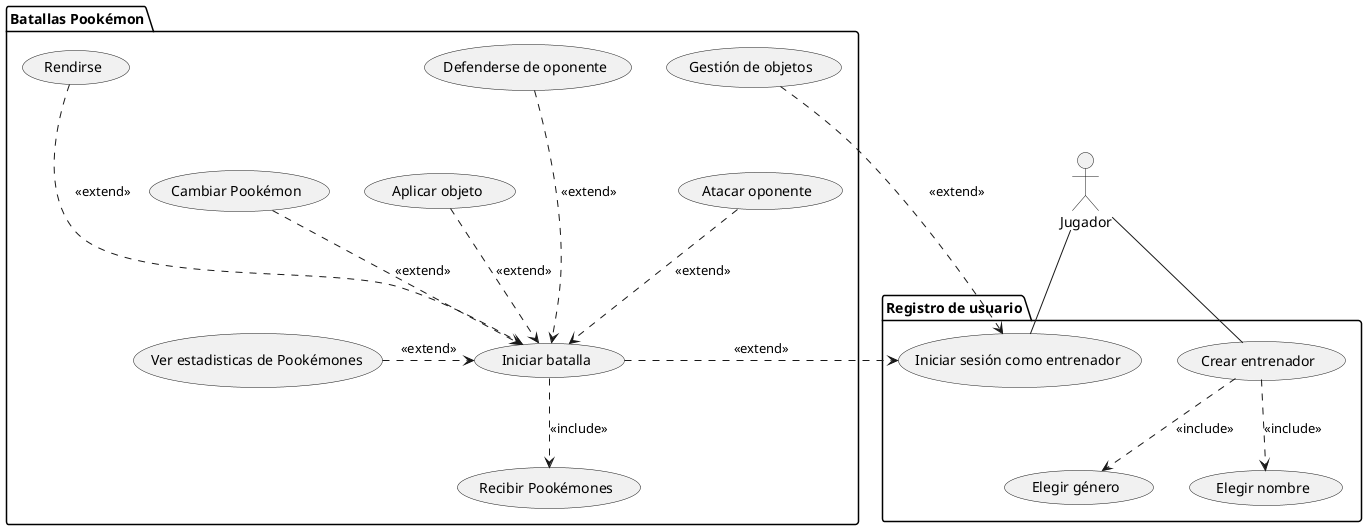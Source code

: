 @startuml caso de uso nivel 0

actor Jugador

package "Registro de usuario" {
    
    usecase "Crear entrenador" as creEnt
    usecase "Elegir género" as eleGen
    usecase "Elegir nombre" as eleNom

    usecase "Iniciar sesión como entrenador" as iniSes
    Jugador -- iniSes

    Jugador -- creEnt
    creEnt ..> eleGen: <<include>>
    creEnt ..> eleNom: <<include>>
    
}

package "Batallas Pookémon" {
    
    usecase "Iniciar batalla" as iniBat
    usecase "Recibir Pookémones" as recPoo
    
    usecase "Gestión de objetos" as gesObj

    usecase "Ver estadisticas de Pookémones" as verEst
    usecase "Atacar oponente" as ataOpo
    usecase "Defenderse de oponente" as defOpo
    usecase "Aplicar objeto" as aplObj
    usecase "Cambiar Pookémon" as camPoo
    usecase "Rendirse" as ren

    iniBat .> iniSes: <<extend>>
    gesObj ..> iniSes: <<extend>>
    
    verEst .> iniBat: <<extend>>
    ataOpo ..> iniBat: <<extend>>
    defOpo ...> iniBat: <<extend>>
    aplObj ..> iniBat: <<extend>>
    camPoo ..> iniBat: <<extend>>
    ren ...> iniBat: <<extend>>

    iniBat ..> recPoo: <<include>>
    
}
@enduml
